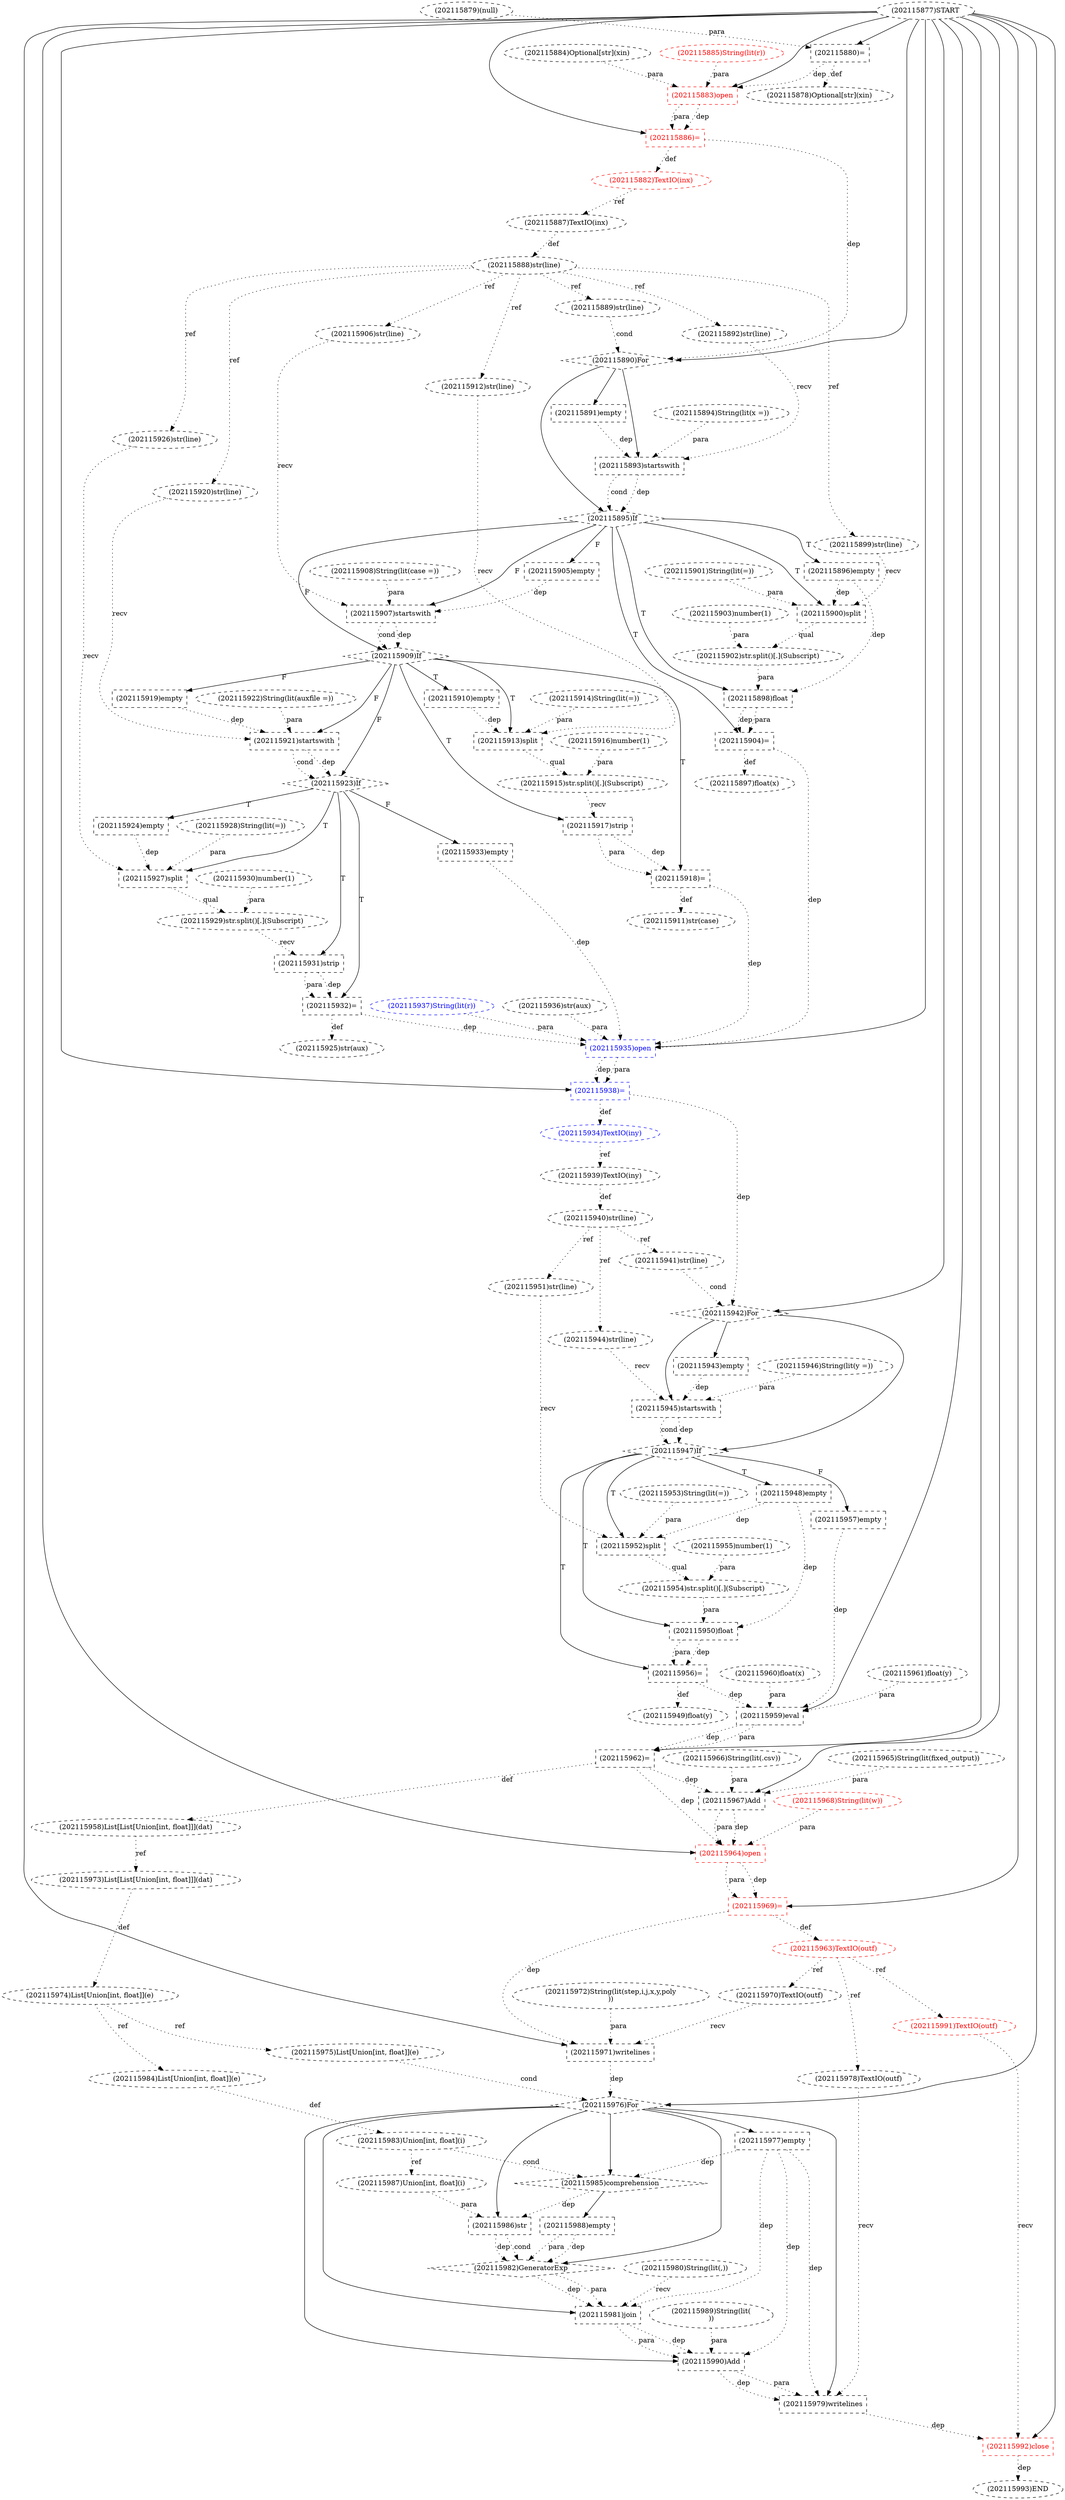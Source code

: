 digraph G {
1 [label="(202115901)String(lit(=))" shape=ellipse style=dashed]
2 [label="(202115882)TextIO(inx)" shape=ellipse style=dashed color=red fontcolor=red]
3 [label="(202115967)Add" shape=box style=dashed]
4 [label="(202115935)open" shape=box style=dashed color=blue fontcolor=blue]
5 [label="(202115968)String(lit(w))" shape=ellipse style=dashed color=red fontcolor=red]
6 [label="(202115932)=" shape=box style=dashed]
7 [label="(202115970)TextIO(outf)" shape=ellipse style=dashed]
8 [label="(202115986)str" shape=box style=dashed]
9 [label="(202115897)float(x)" shape=ellipse style=dashed]
10 [label="(202115969)=" shape=box style=dashed color=red fontcolor=red]
11 [label="(202115885)String(lit(r))" shape=ellipse style=dashed color=red fontcolor=red]
12 [label="(202115943)empty" shape=box style=dashed]
13 [label="(202115944)str(line)" shape=ellipse style=dashed]
14 [label="(202115958)List[List[Union[int, float]]](dat)" shape=ellipse style=dashed]
15 [label="(202115957)empty" shape=box style=dashed]
16 [label="(202115906)str(line)" shape=ellipse style=dashed]
17 [label="(202115910)empty" shape=box style=dashed]
18 [label="(202115945)startswith" shape=box style=dashed]
19 [label="(202115887)TextIO(inx)" shape=ellipse style=dashed]
20 [label="(202115899)str(line)" shape=ellipse style=dashed]
21 [label="(202115949)float(y)" shape=ellipse style=dashed]
22 [label="(202115913)split" shape=box style=dashed]
23 [label="(202115895)If" shape=diamond style=dashed]
24 [label="(202115907)startswith" shape=box style=dashed]
25 [label="(202115927)split" shape=box style=dashed]
26 [label="(202115923)If" shape=diamond style=dashed]
27 [label="(202115904)=" shape=box style=dashed]
28 [label="(202115909)If" shape=diamond style=dashed]
29 [label="(202115921)startswith" shape=box style=dashed]
30 [label="(202115903)number(1)" shape=ellipse style=dashed]
31 [label="(202115976)For" shape=diamond style=dashed]
32 [label="(202115888)str(line)" shape=ellipse style=dashed]
33 [label="(202115942)For" shape=diamond style=dashed]
34 [label="(202115916)number(1)" shape=ellipse style=dashed]
35 [label="(202115973)List[List[Union[int, float]]](dat)" shape=ellipse style=dashed]
36 [label="(202115905)empty" shape=box style=dashed]
37 [label="(202115963)TextIO(outf)" shape=ellipse style=dashed color=red fontcolor=red]
38 [label="(202115878)Optional[str](xin)" shape=ellipse style=dashed]
39 [label="(202115977)empty" shape=box style=dashed]
40 [label="(202115933)empty" shape=box style=dashed]
41 [label="(202115982)GeneratorExp" shape=diamond style=dashed]
42 [label="(202115971)writelines" shape=box style=dashed]
43 [label="(202115894)String(lit(x =))" shape=ellipse style=dashed]
44 [label="(202115951)str(line)" shape=ellipse style=dashed]
45 [label="(202115925)str(aux)" shape=ellipse style=dashed]
46 [label="(202115948)empty" shape=box style=dashed]
47 [label="(202115964)open" shape=box style=dashed color=red fontcolor=red]
48 [label="(202115941)str(line)" shape=ellipse style=dashed]
49 [label="(202115893)startswith" shape=box style=dashed]
50 [label="(202115956)=" shape=box style=dashed]
51 [label="(202115978)TextIO(outf)" shape=ellipse style=dashed]
52 [label="(202115993)END" style=dashed]
53 [label="(202115972)String(lit(step,i,j,x,y,poly
))" shape=ellipse style=dashed]
54 [label="(202115884)Optional[str](xin)" shape=ellipse style=dashed]
55 [label="(202115991)TextIO(outf)" shape=ellipse style=dashed color=red fontcolor=red]
56 [label="(202115947)If" shape=diamond style=dashed]
57 [label="(202115880)=" shape=box style=dashed]
58 [label="(202115974)List[Union[int, float]](e)" shape=ellipse style=dashed]
59 [label="(202115952)split" shape=box style=dashed]
60 [label="(202115877)START" style=dashed]
61 [label="(202115946)String(lit(y =))" shape=ellipse style=dashed]
62 [label="(202115966)String(lit(.csv))" shape=ellipse style=dashed]
63 [label="(202115955)number(1)" shape=ellipse style=dashed]
64 [label="(202115898)float" shape=box style=dashed]
65 [label="(202115929)str.split()[.](Subscript)" shape=ellipse style=dashed]
66 [label="(202115914)String(lit(=))" shape=ellipse style=dashed]
67 [label="(202115934)TextIO(iny)" shape=ellipse style=dashed color=blue fontcolor=blue]
68 [label="(202115930)number(1)" shape=ellipse style=dashed]
69 [label="(202115936)str(aux)" shape=ellipse style=dashed]
70 [label="(202115889)str(line)" shape=ellipse style=dashed]
71 [label="(202115980)String(lit(,))" shape=ellipse style=dashed]
72 [label="(202115908)String(lit(case =))" shape=ellipse style=dashed]
73 [label="(202115984)List[Union[int, float]](e)" shape=ellipse style=dashed]
74 [label="(202115902)str.split()[.](Subscript)" shape=ellipse style=dashed]
75 [label="(202115961)float(y)" shape=ellipse style=dashed]
76 [label="(202115883)open" shape=box style=dashed color=red fontcolor=red]
77 [label="(202115989)String(lit(
))" shape=ellipse style=dashed]
78 [label="(202115896)empty" shape=box style=dashed]
79 [label="(202115962)=" shape=box style=dashed]
80 [label="(202115879)(null)" shape=ellipse style=dashed]
81 [label="(202115900)split" shape=box style=dashed]
82 [label="(202115926)str(line)" shape=ellipse style=dashed]
83 [label="(202115975)List[Union[int, float]](e)" shape=ellipse style=dashed]
84 [label="(202115890)For" shape=diamond style=dashed]
85 [label="(202115918)=" shape=box style=dashed]
86 [label="(202115983)Union[int, float](i)" shape=ellipse style=dashed]
87 [label="(202115912)str(line)" shape=ellipse style=dashed]
88 [label="(202115985)comprehension" shape=diamond style=dashed]
89 [label="(202115959)eval" shape=box style=dashed]
90 [label="(202115919)empty" shape=box style=dashed]
91 [label="(202115922)String(lit(auxfile =))" shape=ellipse style=dashed]
92 [label="(202115892)str(line)" shape=ellipse style=dashed]
93 [label="(202115979)writelines" shape=box style=dashed]
94 [label="(202115915)str.split()[.](Subscript)" shape=ellipse style=dashed]
95 [label="(202115928)String(lit(=))" shape=ellipse style=dashed]
96 [label="(202115992)close" shape=box style=dashed color=red fontcolor=red]
97 [label="(202115917)strip" shape=box style=dashed]
98 [label="(202115924)empty" shape=box style=dashed]
99 [label="(202115987)Union[int, float](i)" shape=ellipse style=dashed]
100 [label="(202115886)=" shape=box style=dashed color=red fontcolor=red]
101 [label="(202115911)str(case)" shape=ellipse style=dashed]
102 [label="(202115891)empty" shape=box style=dashed]
103 [label="(202115937)String(lit(r))" shape=ellipse style=dashed color=blue fontcolor=blue]
104 [label="(202115990)Add" shape=box style=dashed]
105 [label="(202115931)strip" shape=box style=dashed]
106 [label="(202115940)str(line)" shape=ellipse style=dashed]
107 [label="(202115988)empty" shape=box style=dashed]
108 [label="(202115981)join" shape=box style=dashed]
109 [label="(202115954)str.split()[.](Subscript)" shape=ellipse style=dashed]
110 [label="(202115938)=" shape=box style=dashed color=blue fontcolor=blue]
111 [label="(202115953)String(lit(=))" shape=ellipse style=dashed]
112 [label="(202115960)float(x)" shape=ellipse style=dashed]
113 [label="(202115920)str(line)" shape=ellipse style=dashed]
114 [label="(202115939)TextIO(iny)" shape=ellipse style=dashed]
115 [label="(202115965)String(lit(fixed_output))" shape=ellipse style=dashed]
116 [label="(202115950)float" shape=box style=dashed]
100 -> 2 [label="def" style=dotted];
60 -> 3 [label="" style=solid];
115 -> 3 [label="para" style=dotted];
62 -> 3 [label="para" style=dotted];
79 -> 3 [label="dep" style=dotted];
60 -> 4 [label="" style=solid];
69 -> 4 [label="para" style=dotted];
103 -> 4 [label="para" style=dotted];
6 -> 4 [label="dep" style=dotted];
40 -> 4 [label="dep" style=dotted];
27 -> 4 [label="dep" style=dotted];
85 -> 4 [label="dep" style=dotted];
26 -> 6 [label="T"];
105 -> 6 [label="dep" style=dotted];
105 -> 6 [label="para" style=dotted];
37 -> 7 [label="ref" style=dotted];
31 -> 8 [label="" style=solid];
99 -> 8 [label="para" style=dotted];
88 -> 8 [label="dep" style=dotted];
27 -> 9 [label="def" style=dotted];
60 -> 10 [label="" style=solid];
47 -> 10 [label="dep" style=dotted];
47 -> 10 [label="para" style=dotted];
33 -> 12 [label="" style=solid];
106 -> 13 [label="ref" style=dotted];
79 -> 14 [label="def" style=dotted];
56 -> 15 [label="F"];
32 -> 16 [label="ref" style=dotted];
28 -> 17 [label="T"];
33 -> 18 [label="" style=solid];
13 -> 18 [label="recv" style=dotted];
61 -> 18 [label="para" style=dotted];
12 -> 18 [label="dep" style=dotted];
2 -> 19 [label="ref" style=dotted];
32 -> 20 [label="ref" style=dotted];
50 -> 21 [label="def" style=dotted];
28 -> 22 [label="T"];
87 -> 22 [label="recv" style=dotted];
66 -> 22 [label="para" style=dotted];
17 -> 22 [label="dep" style=dotted];
84 -> 23 [label="" style=solid];
49 -> 23 [label="dep" style=dotted];
49 -> 23 [label="cond" style=dotted];
23 -> 24 [label="F"];
16 -> 24 [label="recv" style=dotted];
72 -> 24 [label="para" style=dotted];
36 -> 24 [label="dep" style=dotted];
26 -> 25 [label="T"];
82 -> 25 [label="recv" style=dotted];
95 -> 25 [label="para" style=dotted];
98 -> 25 [label="dep" style=dotted];
28 -> 26 [label="F"];
29 -> 26 [label="dep" style=dotted];
29 -> 26 [label="cond" style=dotted];
23 -> 27 [label="T"];
64 -> 27 [label="dep" style=dotted];
64 -> 27 [label="para" style=dotted];
23 -> 28 [label="F"];
24 -> 28 [label="dep" style=dotted];
24 -> 28 [label="cond" style=dotted];
28 -> 29 [label="F"];
113 -> 29 [label="recv" style=dotted];
91 -> 29 [label="para" style=dotted];
90 -> 29 [label="dep" style=dotted];
60 -> 31 [label="" style=solid];
83 -> 31 [label="cond" style=dotted];
42 -> 31 [label="dep" style=dotted];
19 -> 32 [label="def" style=dotted];
60 -> 33 [label="" style=solid];
48 -> 33 [label="cond" style=dotted];
110 -> 33 [label="dep" style=dotted];
14 -> 35 [label="ref" style=dotted];
23 -> 36 [label="F"];
10 -> 37 [label="def" style=dotted];
57 -> 38 [label="def" style=dotted];
31 -> 39 [label="" style=solid];
26 -> 40 [label="F"];
31 -> 41 [label="" style=solid];
8 -> 41 [label="dep" style=dotted];
8 -> 41 [label="cond" style=dotted];
107 -> 41 [label="dep" style=dotted];
107 -> 41 [label="para" style=dotted];
60 -> 42 [label="" style=solid];
7 -> 42 [label="recv" style=dotted];
53 -> 42 [label="para" style=dotted];
10 -> 42 [label="dep" style=dotted];
106 -> 44 [label="ref" style=dotted];
6 -> 45 [label="def" style=dotted];
56 -> 46 [label="T"];
60 -> 47 [label="" style=solid];
3 -> 47 [label="dep" style=dotted];
3 -> 47 [label="para" style=dotted];
5 -> 47 [label="para" style=dotted];
79 -> 47 [label="dep" style=dotted];
106 -> 48 [label="ref" style=dotted];
84 -> 49 [label="" style=solid];
92 -> 49 [label="recv" style=dotted];
43 -> 49 [label="para" style=dotted];
102 -> 49 [label="dep" style=dotted];
56 -> 50 [label="T"];
116 -> 50 [label="dep" style=dotted];
116 -> 50 [label="para" style=dotted];
37 -> 51 [label="ref" style=dotted];
96 -> 52 [label="dep" style=dotted];
37 -> 55 [label="ref" style=dotted];
33 -> 56 [label="" style=solid];
18 -> 56 [label="dep" style=dotted];
18 -> 56 [label="cond" style=dotted];
60 -> 57 [label="" style=solid];
80 -> 57 [label="para" style=dotted];
35 -> 58 [label="def" style=dotted];
56 -> 59 [label="T"];
44 -> 59 [label="recv" style=dotted];
111 -> 59 [label="para" style=dotted];
46 -> 59 [label="dep" style=dotted];
23 -> 64 [label="T"];
74 -> 64 [label="para" style=dotted];
78 -> 64 [label="dep" style=dotted];
25 -> 65 [label="qual" style=dotted];
68 -> 65 [label="para" style=dotted];
110 -> 67 [label="def" style=dotted];
32 -> 70 [label="ref" style=dotted];
58 -> 73 [label="ref" style=dotted];
81 -> 74 [label="qual" style=dotted];
30 -> 74 [label="para" style=dotted];
60 -> 76 [label="" style=solid];
54 -> 76 [label="para" style=dotted];
11 -> 76 [label="para" style=dotted];
57 -> 76 [label="dep" style=dotted];
23 -> 78 [label="T"];
60 -> 79 [label="" style=solid];
89 -> 79 [label="dep" style=dotted];
89 -> 79 [label="para" style=dotted];
23 -> 81 [label="T"];
20 -> 81 [label="recv" style=dotted];
1 -> 81 [label="para" style=dotted];
78 -> 81 [label="dep" style=dotted];
32 -> 82 [label="ref" style=dotted];
58 -> 83 [label="ref" style=dotted];
60 -> 84 [label="" style=solid];
70 -> 84 [label="cond" style=dotted];
100 -> 84 [label="dep" style=dotted];
28 -> 85 [label="T"];
97 -> 85 [label="dep" style=dotted];
97 -> 85 [label="para" style=dotted];
73 -> 86 [label="def" style=dotted];
32 -> 87 [label="ref" style=dotted];
31 -> 88 [label="" style=solid];
86 -> 88 [label="cond" style=dotted];
39 -> 88 [label="dep" style=dotted];
60 -> 89 [label="" style=solid];
112 -> 89 [label="para" style=dotted];
75 -> 89 [label="para" style=dotted];
15 -> 89 [label="dep" style=dotted];
50 -> 89 [label="dep" style=dotted];
28 -> 90 [label="F"];
32 -> 92 [label="ref" style=dotted];
31 -> 93 [label="" style=solid];
51 -> 93 [label="recv" style=dotted];
104 -> 93 [label="dep" style=dotted];
104 -> 93 [label="para" style=dotted];
39 -> 93 [label="dep" style=dotted];
22 -> 94 [label="qual" style=dotted];
34 -> 94 [label="para" style=dotted];
60 -> 96 [label="" style=solid];
55 -> 96 [label="recv" style=dotted];
93 -> 96 [label="dep" style=dotted];
28 -> 97 [label="T"];
94 -> 97 [label="recv" style=dotted];
26 -> 98 [label="T"];
86 -> 99 [label="ref" style=dotted];
60 -> 100 [label="" style=solid];
76 -> 100 [label="dep" style=dotted];
76 -> 100 [label="para" style=dotted];
85 -> 101 [label="def" style=dotted];
84 -> 102 [label="" style=solid];
31 -> 104 [label="" style=solid];
108 -> 104 [label="dep" style=dotted];
108 -> 104 [label="para" style=dotted];
77 -> 104 [label="para" style=dotted];
39 -> 104 [label="dep" style=dotted];
26 -> 105 [label="T"];
65 -> 105 [label="recv" style=dotted];
114 -> 106 [label="def" style=dotted];
88 -> 107 [label="" style=solid];
31 -> 108 [label="" style=solid];
71 -> 108 [label="recv" style=dotted];
41 -> 108 [label="dep" style=dotted];
41 -> 108 [label="para" style=dotted];
39 -> 108 [label="dep" style=dotted];
59 -> 109 [label="qual" style=dotted];
63 -> 109 [label="para" style=dotted];
60 -> 110 [label="" style=solid];
4 -> 110 [label="dep" style=dotted];
4 -> 110 [label="para" style=dotted];
32 -> 113 [label="ref" style=dotted];
67 -> 114 [label="ref" style=dotted];
56 -> 116 [label="T"];
109 -> 116 [label="para" style=dotted];
46 -> 116 [label="dep" style=dotted];
}